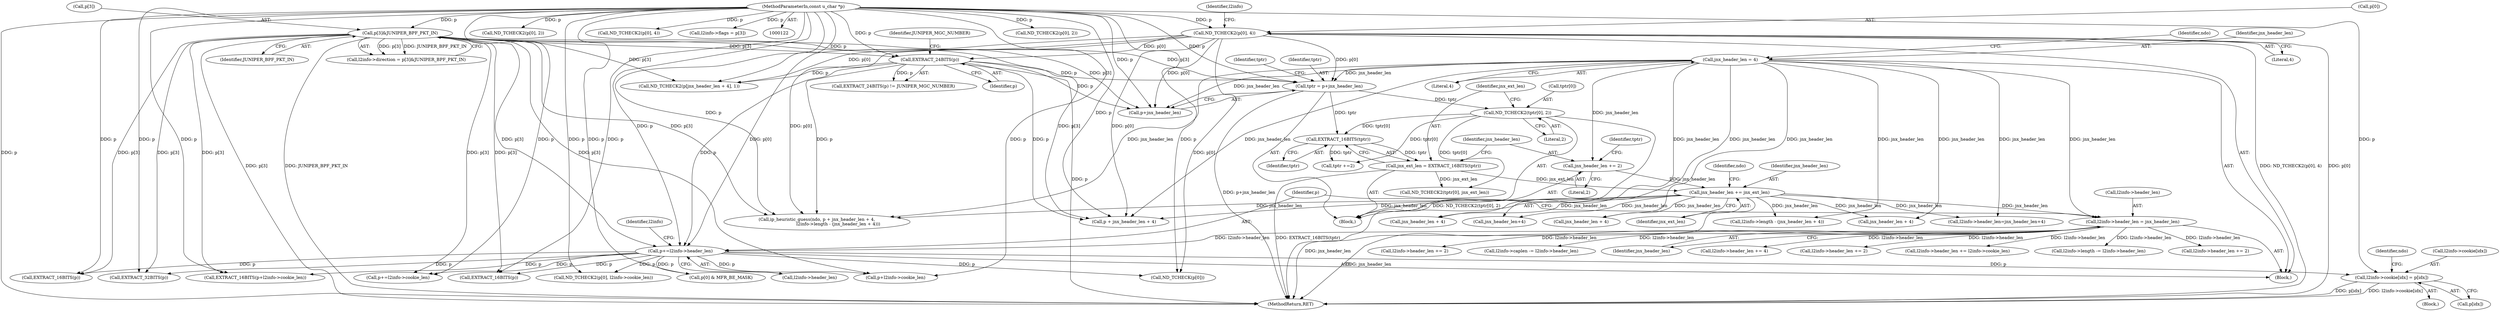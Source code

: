 digraph "0_tcpdump_b534e304568585707c4a92422aeca25cf908ff02_4@pointer" {
"1000682" [label="(Call,l2info->cookie[idx] = p[idx])"];
"1000505" [label="(Call,p+=l2info->header_len)"];
"1000500" [label="(Call,l2info->header_len = jnx_header_len)"];
"1000220" [label="(Call,jnx_header_len = 4)"];
"1000269" [label="(Call,jnx_header_len += jnx_ext_len)"];
"1000259" [label="(Call,jnx_ext_len = EXTRACT_16BITS(tptr))"];
"1000261" [label="(Call,EXTRACT_16BITS(tptr))"];
"1000254" [label="(Call,ND_TCHECK2(tptr[0], 2))"];
"1000249" [label="(Call,tptr = p+jnx_header_len)"];
"1000188" [label="(Call,p[3]&JUNIPER_BPF_PKT_IN)"];
"1000124" [label="(MethodParameterIn,const u_char *p)"];
"1000172" [label="(Call,ND_TCHECK2(p[0], 4))"];
"1000195" [label="(Call,EXTRACT_24BITS(p))"];
"1000263" [label="(Call,jnx_header_len += 2)"];
"1000611" [label="(Call,l2info->header_len += l2info->cookie_len)"];
"1000491" [label="(Call,l2info->header_len=jnx_header_len+4)"];
"1000500" [label="(Call,l2info->header_len = jnx_header_len)"];
"1000258" [label="(Literal,2)"];
"1000222" [label="(Literal,4)"];
"1000472" [label="(Call,ip_heuristic_guess(ndo, p + jnx_header_len + 4,\n                               l2info->length - (jnx_header_len + 4)))"];
"1000188" [label="(Call,p[3]&JUNIPER_BPF_PKT_IN)"];
"1000127" [label="(Block,)"];
"1000269" [label="(Call,jnx_header_len += jnx_ext_len)"];
"1000263" [label="(Call,jnx_header_len += 2)"];
"1000248" [label="(Block,)"];
"1000254" [label="(Call,ND_TCHECK2(tptr[0], 2))"];
"1000896" [label="(Call,ND_TCHECK2(p[0], 2))"];
"1000510" [label="(Call,l2info->length -= l2info->header_len)"];
"1000512" [label="(Identifier,l2info)"];
"1000682" [label="(Call,l2info->cookie[idx] = p[idx])"];
"1000715" [label="(Call,EXTRACT_16BITS(p+l2info->cookie_len))"];
"1000466" [label="(Call,jnx_header_len + 4)"];
"1000688" [label="(Call,p[idx])"];
"1000501" [label="(Call,l2info->header_len)"];
"1000872" [label="(Call,l2info->header_len += 2)"];
"1000483" [label="(Call,jnx_header_len + 4)"];
"1000724" [label="(Call,p+=l2info->cookie_len)"];
"1000495" [label="(Call,jnx_header_len+4)"];
"1000255" [label="(Call,tptr[0])"];
"1000479" [label="(Call,l2info->length - (jnx_header_len + 4))"];
"1000266" [label="(Call,tptr +=2)"];
"1000262" [label="(Identifier,tptr)"];
"1000693" [label="(Identifier,ndo)"];
"1000816" [label="(Call,EXTRACT_16BITS(p))"];
"1000192" [label="(Identifier,JUNIPER_BPF_PKT_IN)"];
"1000124" [label="(MethodParameterIn,const u_char *p)"];
"1000184" [label="(Call,l2info->direction = p[3]&JUNIPER_BPF_PKT_IN)"];
"1000524" [label="(Call,ND_TCHECK(p[0]))"];
"1000463" [label="(Call,ND_TCHECK2(p[jnx_header_len + 4], 1))"];
"1000818" [label="(Call,l2info->header_len += 2)"];
"1000194" [label="(Call,EXTRACT_24BITS(p) != JUNIPER_MGC_NUMBER)"];
"1000261" [label="(Call,EXTRACT_16BITS(tptr))"];
"1000221" [label="(Identifier,jnx_header_len)"];
"1000655" [label="(Call,ND_TCHECK2(p[0], l2info->cookie_len))"];
"1000599" [label="(Call,p[0] & MFR_BE_MASK)"];
"1000251" [label="(Call,p+jnx_header_len)"];
"1000226" [label="(Identifier,ndo)"];
"1000798" [label="(Call,ND_TCHECK2(p[0], 2))"];
"1000506" [label="(Identifier,p)"];
"1000914" [label="(Call,EXTRACT_16BITS(p))"];
"1000681" [label="(Block,)"];
"1000249" [label="(Call,tptr = p+jnx_header_len)"];
"1000270" [label="(Identifier,jnx_header_len)"];
"1000196" [label="(Identifier,p)"];
"1000197" [label="(Identifier,JUNIPER_MGC_NUMBER)"];
"1000189" [label="(Call,p[3])"];
"1000176" [label="(Literal,4)"];
"1000683" [label="(Call,l2info->cookie[idx])"];
"1000172" [label="(Call,ND_TCHECK2(p[0], 4))"];
"1000271" [label="(Identifier,jnx_ext_len)"];
"1000517" [label="(Call,l2info->caplen -= l2info->header_len)"];
"1000195" [label="(Call,EXTRACT_24BITS(p))"];
"1000504" [label="(Identifier,jnx_header_len)"];
"1000997" [label="(Call,l2info->header_len += 4)"];
"1000275" [label="(Identifier,ndo)"];
"1000264" [label="(Identifier,jnx_header_len)"];
"1000256" [label="(Identifier,tptr)"];
"1000267" [label="(Identifier,tptr)"];
"1000989" [label="(Call,EXTRACT_32BITS(p))"];
"1000259" [label="(Call,jnx_ext_len = EXTRACT_16BITS(tptr))"];
"1000507" [label="(Call,l2info->header_len)"];
"1000173" [label="(Call,p[0])"];
"1000250" [label="(Identifier,tptr)"];
"1000973" [label="(Call,ND_TCHECK2(p[0], 4))"];
"1000476" [label="(Call,jnx_header_len + 4)"];
"1001069" [label="(MethodReturn,RET)"];
"1000474" [label="(Call,p + jnx_header_len + 4)"];
"1000179" [label="(Identifier,l2info)"];
"1000177" [label="(Call,l2info->flags = p[3])"];
"1000220" [label="(Call,jnx_header_len = 4)"];
"1000916" [label="(Call,l2info->header_len += 2)"];
"1000284" [label="(Call,ND_TCHECK2(tptr[0], jnx_ext_len))"];
"1000265" [label="(Literal,2)"];
"1000716" [label="(Call,p+l2info->cookie_len)"];
"1000260" [label="(Identifier,jnx_ext_len)"];
"1000505" [label="(Call,p+=l2info->header_len)"];
"1000682" -> "1000681"  [label="AST: "];
"1000682" -> "1000688"  [label="CFG: "];
"1000683" -> "1000682"  [label="AST: "];
"1000688" -> "1000682"  [label="AST: "];
"1000693" -> "1000682"  [label="CFG: "];
"1000682" -> "1001069"  [label="DDG: l2info->cookie[idx]"];
"1000682" -> "1001069"  [label="DDG: p[idx]"];
"1000505" -> "1000682"  [label="DDG: p"];
"1000124" -> "1000682"  [label="DDG: p"];
"1000505" -> "1000127"  [label="AST: "];
"1000505" -> "1000507"  [label="CFG: "];
"1000506" -> "1000505"  [label="AST: "];
"1000507" -> "1000505"  [label="AST: "];
"1000512" -> "1000505"  [label="CFG: "];
"1000500" -> "1000505"  [label="DDG: l2info->header_len"];
"1000188" -> "1000505"  [label="DDG: p[3]"];
"1000172" -> "1000505"  [label="DDG: p[0]"];
"1000195" -> "1000505"  [label="DDG: p"];
"1000124" -> "1000505"  [label="DDG: p"];
"1000505" -> "1000524"  [label="DDG: p"];
"1000505" -> "1000599"  [label="DDG: p"];
"1000505" -> "1000655"  [label="DDG: p"];
"1000505" -> "1000715"  [label="DDG: p"];
"1000505" -> "1000716"  [label="DDG: p"];
"1000505" -> "1000724"  [label="DDG: p"];
"1000505" -> "1000816"  [label="DDG: p"];
"1000505" -> "1000914"  [label="DDG: p"];
"1000505" -> "1000989"  [label="DDG: p"];
"1000500" -> "1000127"  [label="AST: "];
"1000500" -> "1000504"  [label="CFG: "];
"1000501" -> "1000500"  [label="AST: "];
"1000504" -> "1000500"  [label="AST: "];
"1000506" -> "1000500"  [label="CFG: "];
"1000500" -> "1001069"  [label="DDG: jnx_header_len"];
"1000220" -> "1000500"  [label="DDG: jnx_header_len"];
"1000269" -> "1000500"  [label="DDG: jnx_header_len"];
"1000500" -> "1000510"  [label="DDG: l2info->header_len"];
"1000500" -> "1000517"  [label="DDG: l2info->header_len"];
"1000500" -> "1000611"  [label="DDG: l2info->header_len"];
"1000500" -> "1000818"  [label="DDG: l2info->header_len"];
"1000500" -> "1000872"  [label="DDG: l2info->header_len"];
"1000500" -> "1000916"  [label="DDG: l2info->header_len"];
"1000500" -> "1000997"  [label="DDG: l2info->header_len"];
"1000220" -> "1000127"  [label="AST: "];
"1000220" -> "1000222"  [label="CFG: "];
"1000221" -> "1000220"  [label="AST: "];
"1000222" -> "1000220"  [label="AST: "];
"1000226" -> "1000220"  [label="CFG: "];
"1000220" -> "1000249"  [label="DDG: jnx_header_len"];
"1000220" -> "1000251"  [label="DDG: jnx_header_len"];
"1000220" -> "1000263"  [label="DDG: jnx_header_len"];
"1000220" -> "1000466"  [label="DDG: jnx_header_len"];
"1000220" -> "1000472"  [label="DDG: jnx_header_len"];
"1000220" -> "1000474"  [label="DDG: jnx_header_len"];
"1000220" -> "1000476"  [label="DDG: jnx_header_len"];
"1000220" -> "1000479"  [label="DDG: jnx_header_len"];
"1000220" -> "1000483"  [label="DDG: jnx_header_len"];
"1000220" -> "1000491"  [label="DDG: jnx_header_len"];
"1000220" -> "1000495"  [label="DDG: jnx_header_len"];
"1000269" -> "1000248"  [label="AST: "];
"1000269" -> "1000271"  [label="CFG: "];
"1000270" -> "1000269"  [label="AST: "];
"1000271" -> "1000269"  [label="AST: "];
"1000275" -> "1000269"  [label="CFG: "];
"1000269" -> "1001069"  [label="DDG: jnx_header_len"];
"1000259" -> "1000269"  [label="DDG: jnx_ext_len"];
"1000263" -> "1000269"  [label="DDG: jnx_header_len"];
"1000269" -> "1000466"  [label="DDG: jnx_header_len"];
"1000269" -> "1000472"  [label="DDG: jnx_header_len"];
"1000269" -> "1000474"  [label="DDG: jnx_header_len"];
"1000269" -> "1000476"  [label="DDG: jnx_header_len"];
"1000269" -> "1000479"  [label="DDG: jnx_header_len"];
"1000269" -> "1000483"  [label="DDG: jnx_header_len"];
"1000269" -> "1000491"  [label="DDG: jnx_header_len"];
"1000269" -> "1000495"  [label="DDG: jnx_header_len"];
"1000259" -> "1000248"  [label="AST: "];
"1000259" -> "1000261"  [label="CFG: "];
"1000260" -> "1000259"  [label="AST: "];
"1000261" -> "1000259"  [label="AST: "];
"1000264" -> "1000259"  [label="CFG: "];
"1000259" -> "1001069"  [label="DDG: EXTRACT_16BITS(tptr)"];
"1000261" -> "1000259"  [label="DDG: tptr"];
"1000259" -> "1000284"  [label="DDG: jnx_ext_len"];
"1000261" -> "1000262"  [label="CFG: "];
"1000262" -> "1000261"  [label="AST: "];
"1000254" -> "1000261"  [label="DDG: tptr[0]"];
"1000249" -> "1000261"  [label="DDG: tptr"];
"1000261" -> "1000266"  [label="DDG: tptr"];
"1000254" -> "1000248"  [label="AST: "];
"1000254" -> "1000258"  [label="CFG: "];
"1000255" -> "1000254"  [label="AST: "];
"1000258" -> "1000254"  [label="AST: "];
"1000260" -> "1000254"  [label="CFG: "];
"1000254" -> "1001069"  [label="DDG: ND_TCHECK2(tptr[0], 2)"];
"1000249" -> "1000254"  [label="DDG: tptr"];
"1000254" -> "1000266"  [label="DDG: tptr[0]"];
"1000254" -> "1000284"  [label="DDG: tptr[0]"];
"1000249" -> "1000248"  [label="AST: "];
"1000249" -> "1000251"  [label="CFG: "];
"1000250" -> "1000249"  [label="AST: "];
"1000251" -> "1000249"  [label="AST: "];
"1000256" -> "1000249"  [label="CFG: "];
"1000249" -> "1001069"  [label="DDG: p+jnx_header_len"];
"1000188" -> "1000249"  [label="DDG: p[3]"];
"1000172" -> "1000249"  [label="DDG: p[0]"];
"1000195" -> "1000249"  [label="DDG: p"];
"1000124" -> "1000249"  [label="DDG: p"];
"1000188" -> "1000184"  [label="AST: "];
"1000188" -> "1000192"  [label="CFG: "];
"1000189" -> "1000188"  [label="AST: "];
"1000192" -> "1000188"  [label="AST: "];
"1000184" -> "1000188"  [label="CFG: "];
"1000188" -> "1001069"  [label="DDG: p[3]"];
"1000188" -> "1001069"  [label="DDG: JUNIPER_BPF_PKT_IN"];
"1000188" -> "1000184"  [label="DDG: p[3]"];
"1000188" -> "1000184"  [label="DDG: JUNIPER_BPF_PKT_IN"];
"1000124" -> "1000188"  [label="DDG: p"];
"1000188" -> "1000195"  [label="DDG: p[3]"];
"1000188" -> "1000251"  [label="DDG: p[3]"];
"1000188" -> "1000463"  [label="DDG: p[3]"];
"1000188" -> "1000472"  [label="DDG: p[3]"];
"1000188" -> "1000474"  [label="DDG: p[3]"];
"1000188" -> "1000715"  [label="DDG: p[3]"];
"1000188" -> "1000716"  [label="DDG: p[3]"];
"1000188" -> "1000724"  [label="DDG: p[3]"];
"1000188" -> "1000816"  [label="DDG: p[3]"];
"1000188" -> "1000914"  [label="DDG: p[3]"];
"1000188" -> "1000989"  [label="DDG: p[3]"];
"1000124" -> "1000122"  [label="AST: "];
"1000124" -> "1001069"  [label="DDG: p"];
"1000124" -> "1000172"  [label="DDG: p"];
"1000124" -> "1000177"  [label="DDG: p"];
"1000124" -> "1000195"  [label="DDG: p"];
"1000124" -> "1000251"  [label="DDG: p"];
"1000124" -> "1000463"  [label="DDG: p"];
"1000124" -> "1000472"  [label="DDG: p"];
"1000124" -> "1000474"  [label="DDG: p"];
"1000124" -> "1000524"  [label="DDG: p"];
"1000124" -> "1000599"  [label="DDG: p"];
"1000124" -> "1000655"  [label="DDG: p"];
"1000124" -> "1000715"  [label="DDG: p"];
"1000124" -> "1000716"  [label="DDG: p"];
"1000124" -> "1000724"  [label="DDG: p"];
"1000124" -> "1000798"  [label="DDG: p"];
"1000124" -> "1000816"  [label="DDG: p"];
"1000124" -> "1000896"  [label="DDG: p"];
"1000124" -> "1000914"  [label="DDG: p"];
"1000124" -> "1000973"  [label="DDG: p"];
"1000124" -> "1000989"  [label="DDG: p"];
"1000172" -> "1000127"  [label="AST: "];
"1000172" -> "1000176"  [label="CFG: "];
"1000173" -> "1000172"  [label="AST: "];
"1000176" -> "1000172"  [label="AST: "];
"1000179" -> "1000172"  [label="CFG: "];
"1000172" -> "1001069"  [label="DDG: ND_TCHECK2(p[0], 4)"];
"1000172" -> "1001069"  [label="DDG: p[0]"];
"1000172" -> "1000195"  [label="DDG: p[0]"];
"1000172" -> "1000251"  [label="DDG: p[0]"];
"1000172" -> "1000463"  [label="DDG: p[0]"];
"1000172" -> "1000472"  [label="DDG: p[0]"];
"1000172" -> "1000474"  [label="DDG: p[0]"];
"1000172" -> "1000524"  [label="DDG: p[0]"];
"1000195" -> "1000194"  [label="AST: "];
"1000195" -> "1000196"  [label="CFG: "];
"1000196" -> "1000195"  [label="AST: "];
"1000197" -> "1000195"  [label="CFG: "];
"1000195" -> "1001069"  [label="DDG: p"];
"1000195" -> "1000194"  [label="DDG: p"];
"1000195" -> "1000251"  [label="DDG: p"];
"1000195" -> "1000463"  [label="DDG: p"];
"1000195" -> "1000472"  [label="DDG: p"];
"1000195" -> "1000474"  [label="DDG: p"];
"1000263" -> "1000248"  [label="AST: "];
"1000263" -> "1000265"  [label="CFG: "];
"1000264" -> "1000263"  [label="AST: "];
"1000265" -> "1000263"  [label="AST: "];
"1000267" -> "1000263"  [label="CFG: "];
}
